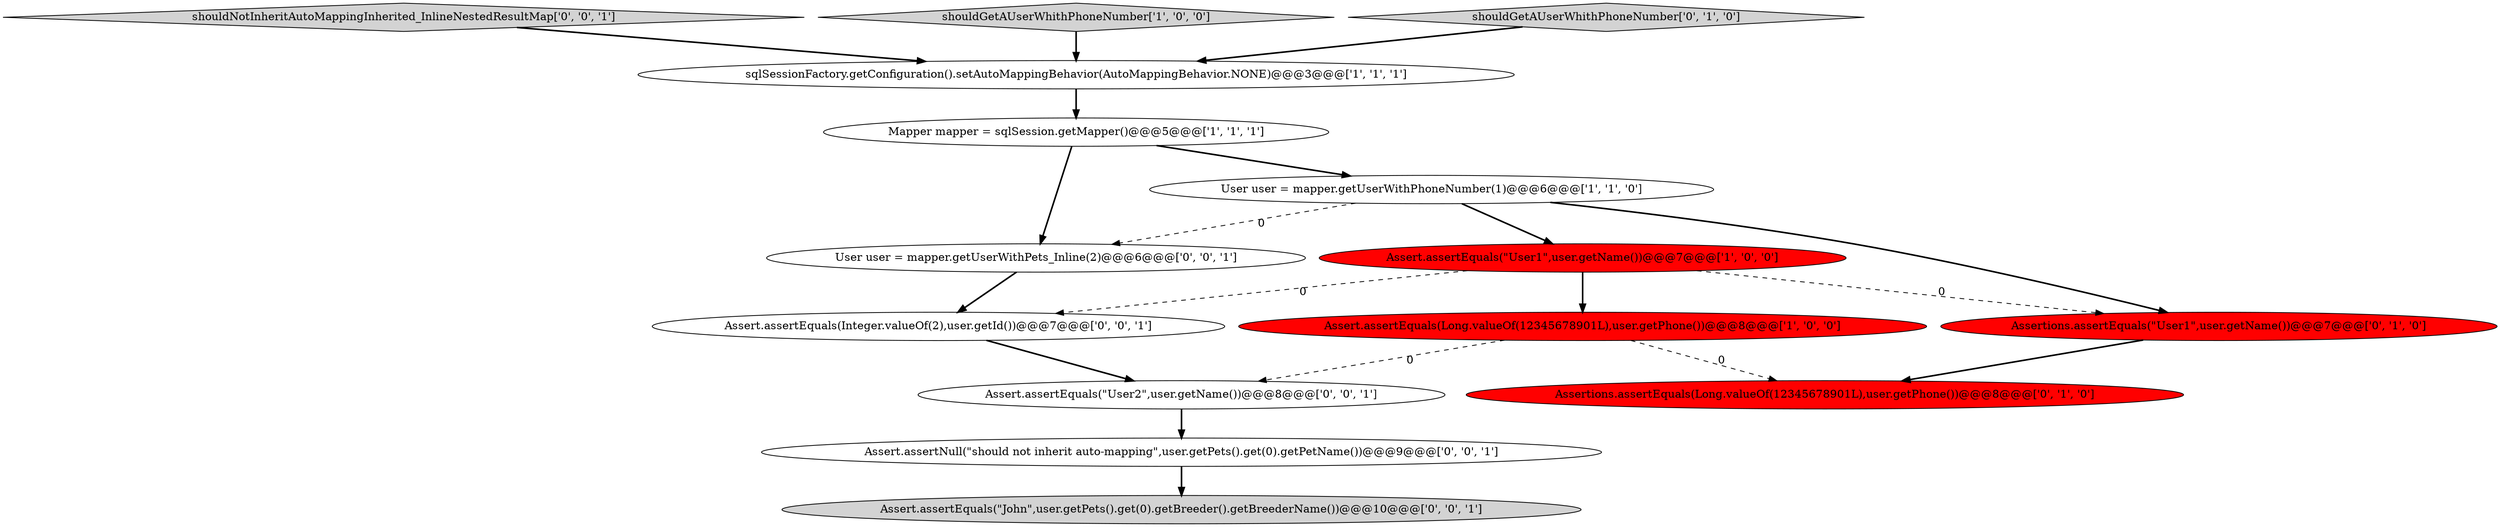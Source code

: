 digraph {
9 [style = filled, label = "User user = mapper.getUserWithPets_Inline(2)@@@6@@@['0', '0', '1']", fillcolor = white, shape = ellipse image = "AAA0AAABBB3BBB"];
14 [style = filled, label = "shouldNotInheritAutoMappingInherited_InlineNestedResultMap['0', '0', '1']", fillcolor = lightgray, shape = diamond image = "AAA0AAABBB3BBB"];
5 [style = filled, label = "User user = mapper.getUserWithPhoneNumber(1)@@@6@@@['1', '1', '0']", fillcolor = white, shape = ellipse image = "AAA0AAABBB1BBB"];
0 [style = filled, label = "Assert.assertEquals(\"User1\",user.getName())@@@7@@@['1', '0', '0']", fillcolor = red, shape = ellipse image = "AAA1AAABBB1BBB"];
1 [style = filled, label = "shouldGetAUserWhithPhoneNumber['1', '0', '0']", fillcolor = lightgray, shape = diamond image = "AAA0AAABBB1BBB"];
6 [style = filled, label = "shouldGetAUserWhithPhoneNumber['0', '1', '0']", fillcolor = lightgray, shape = diamond image = "AAA0AAABBB2BBB"];
3 [style = filled, label = "Mapper mapper = sqlSession.getMapper()@@@5@@@['1', '1', '1']", fillcolor = white, shape = ellipse image = "AAA0AAABBB1BBB"];
4 [style = filled, label = "Assert.assertEquals(Long.valueOf(12345678901L),user.getPhone())@@@8@@@['1', '0', '0']", fillcolor = red, shape = ellipse image = "AAA1AAABBB1BBB"];
7 [style = filled, label = "Assertions.assertEquals(Long.valueOf(12345678901L),user.getPhone())@@@8@@@['0', '1', '0']", fillcolor = red, shape = ellipse image = "AAA1AAABBB2BBB"];
11 [style = filled, label = "Assert.assertNull(\"should not inherit auto-mapping\",user.getPets().get(0).getPetName())@@@9@@@['0', '0', '1']", fillcolor = white, shape = ellipse image = "AAA0AAABBB3BBB"];
2 [style = filled, label = "sqlSessionFactory.getConfiguration().setAutoMappingBehavior(AutoMappingBehavior.NONE)@@@3@@@['1', '1', '1']", fillcolor = white, shape = ellipse image = "AAA0AAABBB1BBB"];
10 [style = filled, label = "Assert.assertEquals(\"User2\",user.getName())@@@8@@@['0', '0', '1']", fillcolor = white, shape = ellipse image = "AAA0AAABBB3BBB"];
8 [style = filled, label = "Assertions.assertEquals(\"User1\",user.getName())@@@7@@@['0', '1', '0']", fillcolor = red, shape = ellipse image = "AAA1AAABBB2BBB"];
13 [style = filled, label = "Assert.assertEquals(\"John\",user.getPets().get(0).getBreeder().getBreederName())@@@10@@@['0', '0', '1']", fillcolor = lightgray, shape = ellipse image = "AAA0AAABBB3BBB"];
12 [style = filled, label = "Assert.assertEquals(Integer.valueOf(2),user.getId())@@@7@@@['0', '0', '1']", fillcolor = white, shape = ellipse image = "AAA0AAABBB3BBB"];
8->7 [style = bold, label=""];
3->9 [style = bold, label=""];
0->8 [style = dashed, label="0"];
5->8 [style = bold, label=""];
5->9 [style = dashed, label="0"];
1->2 [style = bold, label=""];
3->5 [style = bold, label=""];
9->12 [style = bold, label=""];
12->10 [style = bold, label=""];
10->11 [style = bold, label=""];
14->2 [style = bold, label=""];
0->12 [style = dashed, label="0"];
4->10 [style = dashed, label="0"];
5->0 [style = bold, label=""];
0->4 [style = bold, label=""];
4->7 [style = dashed, label="0"];
11->13 [style = bold, label=""];
2->3 [style = bold, label=""];
6->2 [style = bold, label=""];
}
